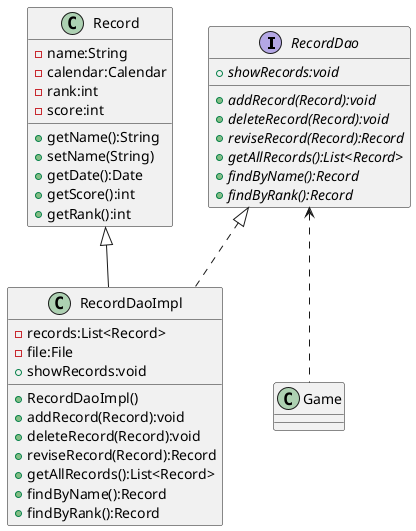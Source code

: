 @startuml
'https://plantuml.com/class-diagram

interface RecordDao
class RecordDaoImpl
class Record
class Game

RecordDao <|.. RecordDaoImpl
RecordDao <..Game
Record <|-- RecordDaoImpl

interface RecordDao{
    +{abstract}addRecord(Record):void
    +{abstract}deleteRecord(Record):void
    +{abstract}reviseRecord(Record):Record
    +{abstract}getAllRecords():List<Record>
    +{abstract}findByName():Record
    +{abstract}findByRank():Record
    +{abstract}showRecords:void

}

class RecordDaoImpl{
    -records:List<Record>
    -file:File
    +RecordDaoImpl()
    +addRecord(Record):void
    +deleteRecord(Record):void
    +reviseRecord(Record):Record
    +getAllRecords():List<Record>
    +findByName():Record
    +findByRank():Record
    +showRecords:void
}

class Record{
    -name:String
    -calendar:Calendar
    -rank:int
    -score:int
    +getName():String
    +setName(String)
    +getDate():Date
    +getScore():int
    +getRank():int
}

@enduml